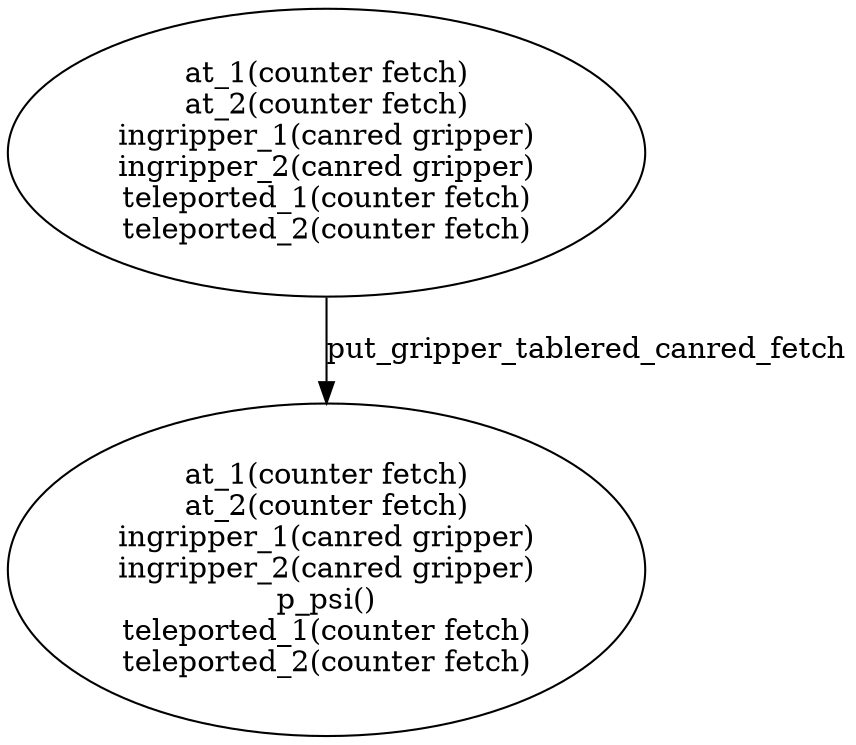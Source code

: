 strict digraph  {
1 [label="at_1(counter fetch)\nat_2(counter fetch)\ningripper_1(canred gripper)\ningripper_2(canred gripper)\nteleported_1(counter fetch)\nteleported_2(counter fetch)"];
2 [label="at_1(counter fetch)\nat_2(counter fetch)\ningripper_1(canred gripper)\ningripper_2(canred gripper)\np_psi()\nteleported_1(counter fetch)\nteleported_2(counter fetch)"];
1 -> 2  [label=put_gripper_tablered_canred_fetch];
}
